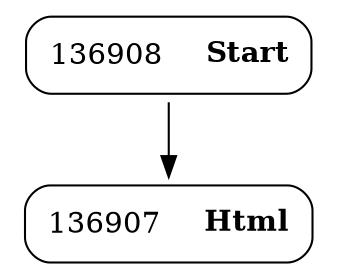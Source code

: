 digraph ast {
node [shape=none];
136907 [label=<<TABLE border='1' cellspacing='0' cellpadding='10' style='rounded' ><TR><TD border='0'>136907</TD><TD border='0'><B>Html</B></TD></TR></TABLE>>];
136908 [label=<<TABLE border='1' cellspacing='0' cellpadding='10' style='rounded' ><TR><TD border='0'>136908</TD><TD border='0'><B>Start</B></TD></TR></TABLE>>];
136908 -> 136907 [weight=2];
}

